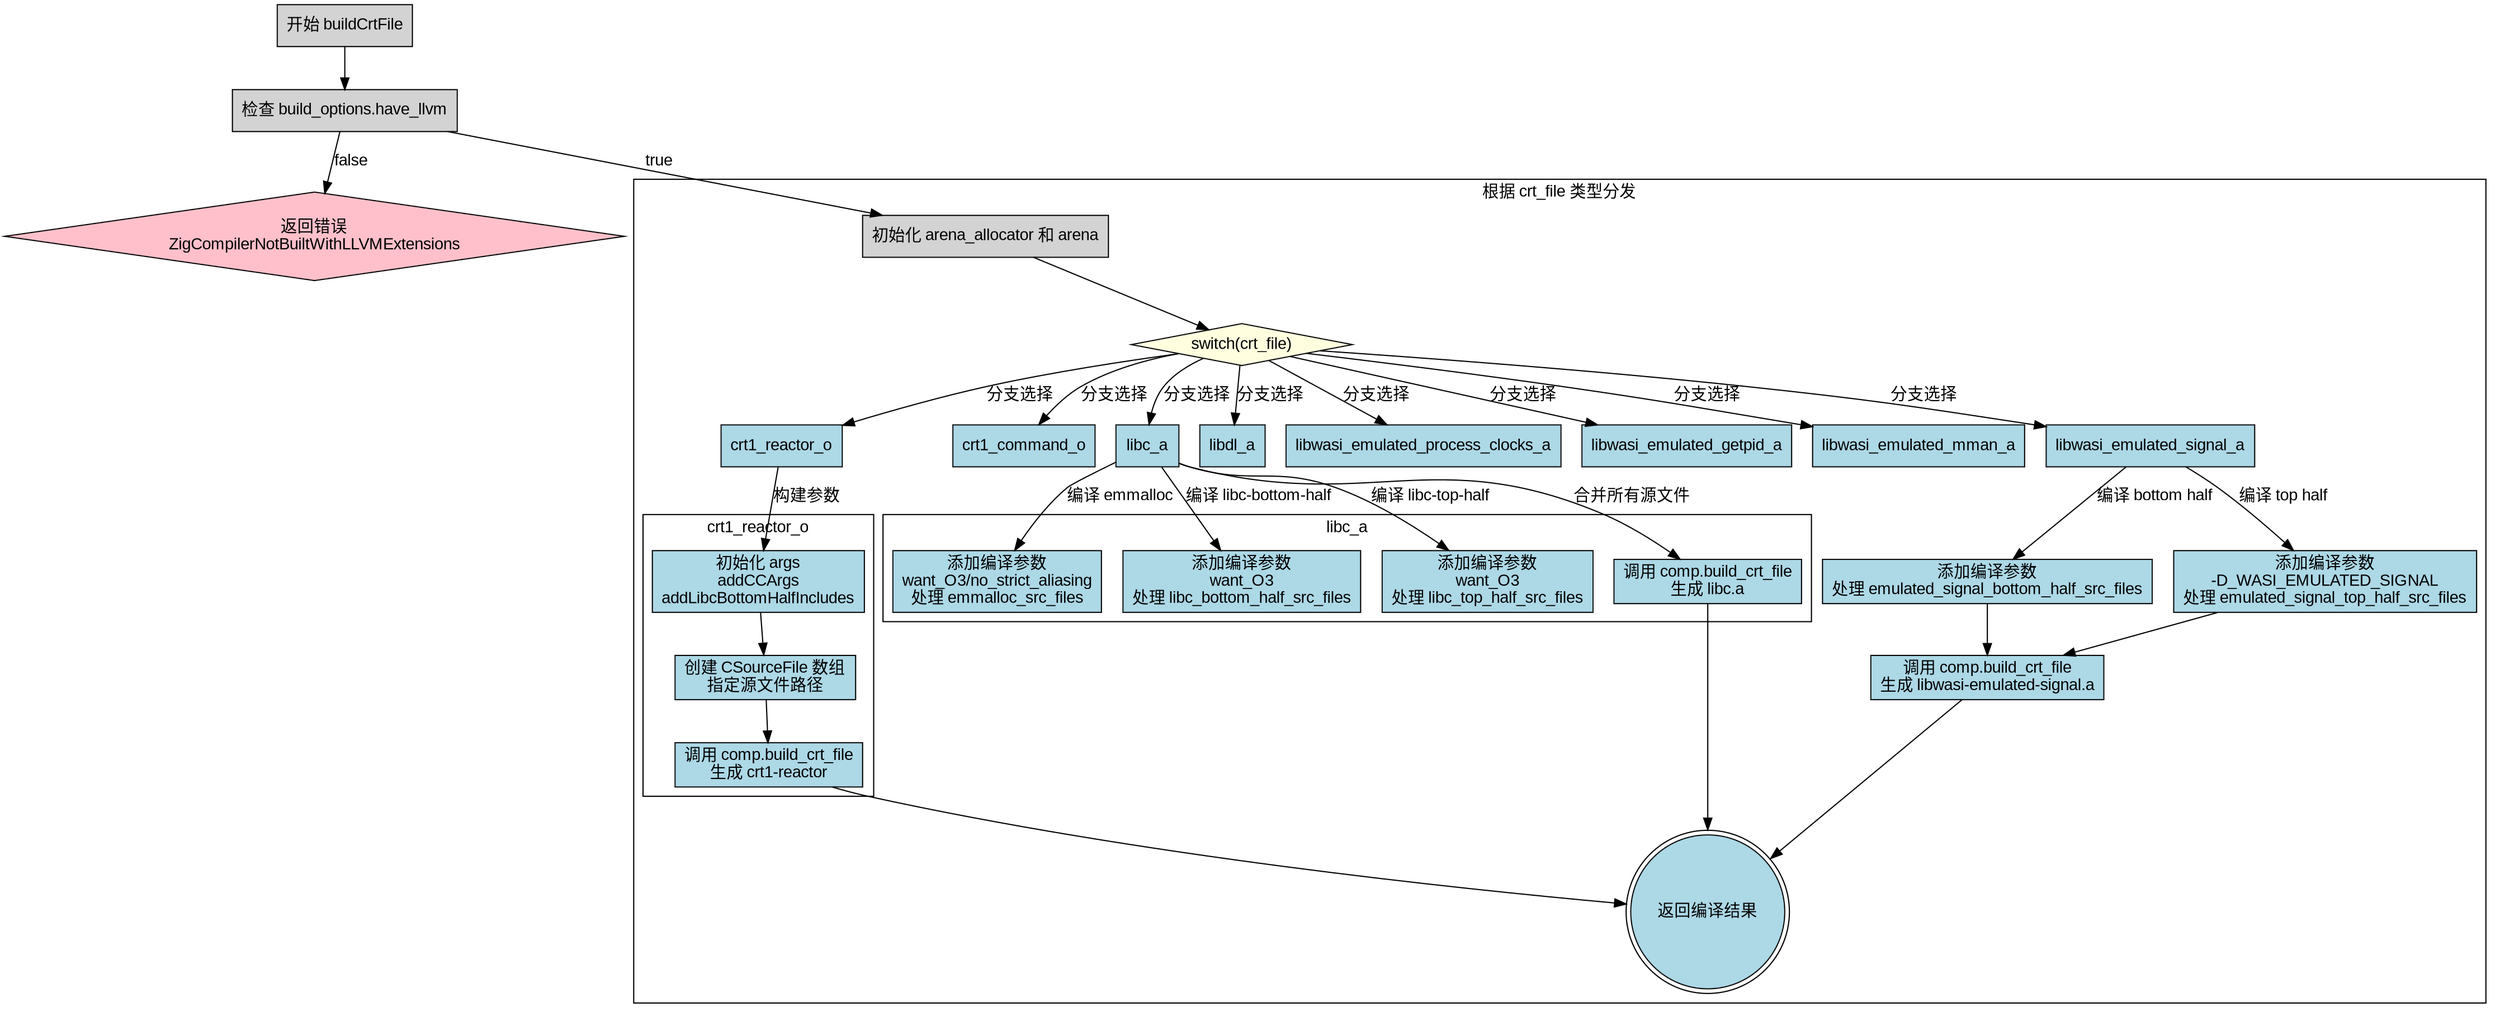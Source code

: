 
digraph buildCrtFile {
    graph [fontname="Arial", bgcolor="transparent"];
    node [shape=rectangle, fontname="Arial", style="filled", fillcolor="lightgray"];
    edge [fontname="Arial"];

    start [label="开始 buildCrtFile"];
    check_llvm [label="检查 build_options.have_llvm"];
    error_llvm [label="返回错误\nZigCompilerNotBuiltWithLLVMExtensions", shape="diamond", fillcolor="pink"];
    init_allocators [label="初始化 arena_allocator 和 arena"];

    start -> check_llvm;
    check_llvm -> error_llvm [label="false"];
    check_llvm -> init_allocators [label="true"];

    subgraph cluster_crtfile {
        label="根据 crt_file 类型分发";
        node [style="filled", fillcolor="lightblue"];

        init_allocators -> switch_crt_file;
        switch_crt_file [label="switch(crt_file)", shape="diamond", fillcolor="lightyellow"];

        { rank=same;
            crt1_reactor [label="crt1_reactor_o"];
            crt1_command [label="crt1_command_o"];
            libc_a [label="libc_a"];
            libdl_a [label="libdl_a"];
            wasi_clocks [label="libwasi_emulated_process_clocks_a"];
            wasi_getpid [label="libwasi_emulated_getpid_a"];
            wasi_mman [label="libwasi_emulated_mman_a"];
            wasi_signal [label="libwasi_emulated_signal_a"];
        }

        switch_crt_file -> {
            crt1_reactor,
            crt1_command,
            libc_a,
            libdl_a,
            wasi_clocks,
            wasi_getpid,
            wasi_mman,
            wasi_signal
        } [label="分支选择"];

        // 各 case 的处理逻辑
        subgraph cluster_reactor {
            label="crt1_reactor_o";
            crt1_reactor -> reactor_args [label="构建参数"];
            reactor_args [label="初始化 args\naddCCArgs\naddLibcBottomHalfIncludes"];
            reactor_files [label="创建 CSourceFile 数组\n指定源文件路径"];
            reactor_args -> reactor_files;
            reactor_build [label="调用 comp.build_crt_file\n生成 crt1-reactor"];
            reactor_files -> reactor_build;
        }

        subgraph cluster_libc_a {
            label="libc_a";
            libc_a -> emmalloc [label="编译 emmalloc"];
            emmalloc [label="添加编译参数\nwant_O3/no_strict_aliasing\n处理 emmalloc_src_files"];
            
            libc_a -> libc_bottom [label="编译 libc-bottom-half"];
            libc_bottom [label="添加编译参数\nwant_O3\n处理 libc_bottom_half_src_files"];
            
            libc_a -> libc_top [label="编译 libc-top-half"];
            libc_top [label="添加编译参数\nwant_O3\n处理 libc_top_half_src_files"];
            
            libc_a -> build_libc [label="合并所有源文件"];
            build_libc [label="调用 comp.build_crt_file\n生成 libc.a"];
        }

        // 其他 case 的简略表示（结构类似）
        wasi_signal -> signal_bottom [label="编译 bottom half"];
        signal_bottom [label="添加编译参数\n处理 emulated_signal_bottom_half_src_files"];
        wasi_signal -> signal_top [label="编译 top half"];
        signal_top [label="添加编译参数\n-D_WASI_EMULATED_SIGNAL\n处理 emulated_signal_top_half_src_files"];
        signal_build [label="调用 comp.build_crt_file\n生成 libwasi-emulated-signal.a"];
        signal_top -> signal_build;
        signal_bottom -> signal_build;

        // 公共结束节点
        reactor_build -> end;
        build_libc -> end;
        signal_build -> end;
    }

    end [label="返回编译结果", shape="doublecircle"];
}
